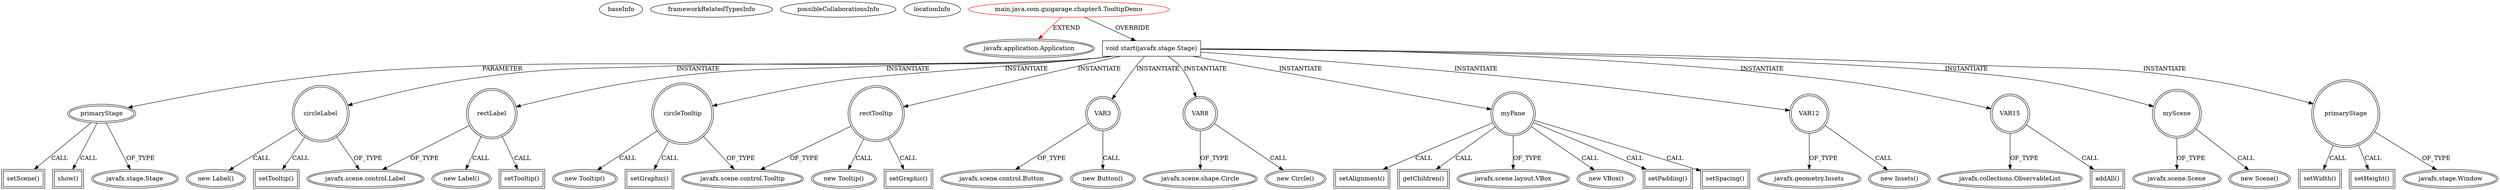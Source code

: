 digraph {
baseInfo[graphId=2863,category="extension_graph",isAnonymous=false,possibleRelation=false]
frameworkRelatedTypesInfo[0="javafx.application.Application"]
possibleCollaborationsInfo[]
locationInfo[projectName="guigarage-mastering-javafx-controls",filePath="/guigarage-mastering-javafx-controls/mastering-javafx-controls-master/src/main/java/com/guigarage/chapter5/TooltipDemo.java",contextSignature="TooltipDemo",graphId="2863"]
0[label="main.java.com.guigarage.chapter5.TooltipDemo",vertexType="ROOT_CLIENT_CLASS_DECLARATION",isFrameworkType=false,color=red]
1[label="javafx.application.Application",vertexType="FRAMEWORK_CLASS_TYPE",isFrameworkType=true,peripheries=2]
2[label="void start(javafx.stage.Stage)",vertexType="OVERRIDING_METHOD_DECLARATION",isFrameworkType=false,shape=box]
3[label="primaryStage",vertexType="PARAMETER_DECLARATION",isFrameworkType=true,peripheries=2]
4[label="javafx.stage.Stage",vertexType="FRAMEWORK_CLASS_TYPE",isFrameworkType=true,peripheries=2]
6[label="rectLabel",vertexType="VARIABLE_EXPRESION",isFrameworkType=true,peripheries=2,shape=circle]
7[label="javafx.scene.control.Label",vertexType="FRAMEWORK_CLASS_TYPE",isFrameworkType=true,peripheries=2]
5[label="new Label()",vertexType="CONSTRUCTOR_CALL",isFrameworkType=true,peripheries=2]
9[label="rectTooltip",vertexType="VARIABLE_EXPRESION",isFrameworkType=true,peripheries=2,shape=circle]
10[label="javafx.scene.control.Tooltip",vertexType="FRAMEWORK_CLASS_TYPE",isFrameworkType=true,peripheries=2]
8[label="new Tooltip()",vertexType="CONSTRUCTOR_CALL",isFrameworkType=true,peripheries=2]
12[label="setGraphic()",vertexType="INSIDE_CALL",isFrameworkType=true,peripheries=2,shape=box]
14[label="VAR3",vertexType="VARIABLE_EXPRESION",isFrameworkType=true,peripheries=2,shape=circle]
15[label="javafx.scene.control.Button",vertexType="FRAMEWORK_CLASS_TYPE",isFrameworkType=true,peripheries=2]
13[label="new Button()",vertexType="CONSTRUCTOR_CALL",isFrameworkType=true,peripheries=2]
17[label="setTooltip()",vertexType="INSIDE_CALL",isFrameworkType=true,peripheries=2,shape=box]
19[label="circleLabel",vertexType="VARIABLE_EXPRESION",isFrameworkType=true,peripheries=2,shape=circle]
18[label="new Label()",vertexType="CONSTRUCTOR_CALL",isFrameworkType=true,peripheries=2]
22[label="circleTooltip",vertexType="VARIABLE_EXPRESION",isFrameworkType=true,peripheries=2,shape=circle]
21[label="new Tooltip()",vertexType="CONSTRUCTOR_CALL",isFrameworkType=true,peripheries=2]
25[label="setGraphic()",vertexType="INSIDE_CALL",isFrameworkType=true,peripheries=2,shape=box]
27[label="VAR8",vertexType="VARIABLE_EXPRESION",isFrameworkType=true,peripheries=2,shape=circle]
28[label="javafx.scene.shape.Circle",vertexType="FRAMEWORK_CLASS_TYPE",isFrameworkType=true,peripheries=2]
26[label="new Circle()",vertexType="CONSTRUCTOR_CALL",isFrameworkType=true,peripheries=2]
30[label="setTooltip()",vertexType="INSIDE_CALL",isFrameworkType=true,peripheries=2,shape=box]
32[label="myPane",vertexType="VARIABLE_EXPRESION",isFrameworkType=true,peripheries=2,shape=circle]
33[label="javafx.scene.layout.VBox",vertexType="FRAMEWORK_CLASS_TYPE",isFrameworkType=true,peripheries=2]
31[label="new VBox()",vertexType="CONSTRUCTOR_CALL",isFrameworkType=true,peripheries=2]
35[label="setPadding()",vertexType="INSIDE_CALL",isFrameworkType=true,peripheries=2,shape=box]
37[label="VAR12",vertexType="VARIABLE_EXPRESION",isFrameworkType=true,peripheries=2,shape=circle]
38[label="javafx.geometry.Insets",vertexType="FRAMEWORK_CLASS_TYPE",isFrameworkType=true,peripheries=2]
36[label="new Insets()",vertexType="CONSTRUCTOR_CALL",isFrameworkType=true,peripheries=2]
40[label="setSpacing()",vertexType="INSIDE_CALL",isFrameworkType=true,peripheries=2,shape=box]
42[label="setAlignment()",vertexType="INSIDE_CALL",isFrameworkType=true,peripheries=2,shape=box]
43[label="VAR15",vertexType="VARIABLE_EXPRESION",isFrameworkType=true,peripheries=2,shape=circle]
45[label="javafx.collections.ObservableList",vertexType="FRAMEWORK_INTERFACE_TYPE",isFrameworkType=true,peripheries=2]
44[label="addAll()",vertexType="INSIDE_CALL",isFrameworkType=true,peripheries=2,shape=box]
47[label="getChildren()",vertexType="INSIDE_CALL",isFrameworkType=true,peripheries=2,shape=box]
49[label="myScene",vertexType="VARIABLE_EXPRESION",isFrameworkType=true,peripheries=2,shape=circle]
50[label="javafx.scene.Scene",vertexType="FRAMEWORK_CLASS_TYPE",isFrameworkType=true,peripheries=2]
48[label="new Scene()",vertexType="CONSTRUCTOR_CALL",isFrameworkType=true,peripheries=2]
52[label="setScene()",vertexType="INSIDE_CALL",isFrameworkType=true,peripheries=2,shape=box]
53[label="primaryStage",vertexType="VARIABLE_EXPRESION",isFrameworkType=true,peripheries=2,shape=circle]
55[label="javafx.stage.Window",vertexType="FRAMEWORK_CLASS_TYPE",isFrameworkType=true,peripheries=2]
54[label="setWidth()",vertexType="INSIDE_CALL",isFrameworkType=true,peripheries=2,shape=box]
57[label="setHeight()",vertexType="INSIDE_CALL",isFrameworkType=true,peripheries=2,shape=box]
59[label="show()",vertexType="INSIDE_CALL",isFrameworkType=true,peripheries=2,shape=box]
0->1[label="EXTEND",color=red]
0->2[label="OVERRIDE"]
3->4[label="OF_TYPE"]
2->3[label="PARAMETER"]
2->6[label="INSTANTIATE"]
6->7[label="OF_TYPE"]
6->5[label="CALL"]
2->9[label="INSTANTIATE"]
9->10[label="OF_TYPE"]
9->8[label="CALL"]
9->12[label="CALL"]
2->14[label="INSTANTIATE"]
14->15[label="OF_TYPE"]
14->13[label="CALL"]
6->17[label="CALL"]
2->19[label="INSTANTIATE"]
19->7[label="OF_TYPE"]
19->18[label="CALL"]
2->22[label="INSTANTIATE"]
22->10[label="OF_TYPE"]
22->21[label="CALL"]
22->25[label="CALL"]
2->27[label="INSTANTIATE"]
27->28[label="OF_TYPE"]
27->26[label="CALL"]
19->30[label="CALL"]
2->32[label="INSTANTIATE"]
32->33[label="OF_TYPE"]
32->31[label="CALL"]
32->35[label="CALL"]
2->37[label="INSTANTIATE"]
37->38[label="OF_TYPE"]
37->36[label="CALL"]
32->40[label="CALL"]
32->42[label="CALL"]
2->43[label="INSTANTIATE"]
43->45[label="OF_TYPE"]
43->44[label="CALL"]
32->47[label="CALL"]
2->49[label="INSTANTIATE"]
49->50[label="OF_TYPE"]
49->48[label="CALL"]
3->52[label="CALL"]
2->53[label="INSTANTIATE"]
53->55[label="OF_TYPE"]
53->54[label="CALL"]
53->57[label="CALL"]
3->59[label="CALL"]
}
